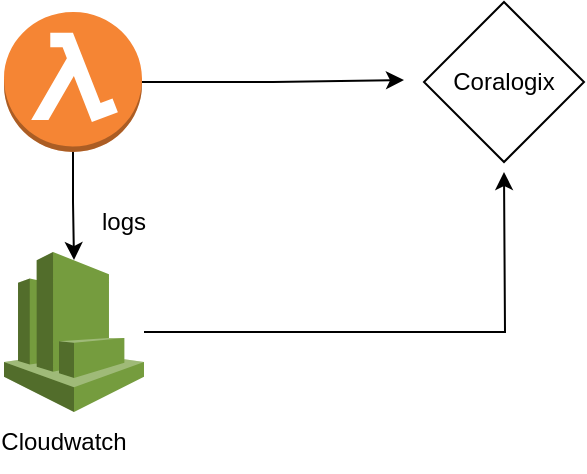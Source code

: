 <mxfile version="27.1.5" pages="2">
  <diagram name="Page-1" id="HZlaW5LuWjF_DTIY0Aqa">
    <mxGraphModel dx="1228" dy="601" grid="1" gridSize="10" guides="1" tooltips="1" connect="1" arrows="1" fold="1" page="1" pageScale="1" pageWidth="827" pageHeight="1169" math="0" shadow="0">
      <root>
        <mxCell id="0" />
        <mxCell id="1" parent="0" />
        <mxCell id="Wg8yybI0an-Qy0zRMAbL-1" value="" style="outlineConnect=0;dashed=0;verticalLabelPosition=bottom;verticalAlign=top;align=center;html=1;shape=mxgraph.aws3.lambda_function;fillColor=#F58534;gradientColor=none;" vertex="1" parent="1">
          <mxGeometry x="140" y="150" width="69" height="70" as="geometry" />
        </mxCell>
        <mxCell id="Wg8yybI0an-Qy0zRMAbL-3" style="edgeStyle=orthogonalEdgeStyle;rounded=0;orthogonalLoop=1;jettySize=auto;html=1;" edge="1" parent="1" source="Wg8yybI0an-Qy0zRMAbL-1">
          <mxGeometry relative="1" as="geometry">
            <mxPoint x="340" y="184" as="targetPoint" />
          </mxGeometry>
        </mxCell>
        <mxCell id="nxFqH9ligxxi5ejMHSMg-8" style="edgeStyle=orthogonalEdgeStyle;rounded=0;orthogonalLoop=1;jettySize=auto;html=1;" edge="1" parent="1" source="nxFqH9ligxxi5ejMHSMg-1">
          <mxGeometry relative="1" as="geometry">
            <mxPoint x="390" y="230" as="targetPoint" />
          </mxGeometry>
        </mxCell>
        <mxCell id="nxFqH9ligxxi5ejMHSMg-1" value="" style="outlineConnect=0;dashed=0;verticalLabelPosition=bottom;verticalAlign=top;align=center;html=1;shape=mxgraph.aws3.cloudwatch;fillColor=#759C3E;gradientColor=none;" vertex="1" parent="1">
          <mxGeometry x="140" y="270" width="70" height="80" as="geometry" />
        </mxCell>
        <mxCell id="nxFqH9ligxxi5ejMHSMg-2" style="edgeStyle=orthogonalEdgeStyle;rounded=0;orthogonalLoop=1;jettySize=auto;html=1;entryX=0.5;entryY=0.05;entryDx=0;entryDy=0;entryPerimeter=0;" edge="1" parent="1" source="Wg8yybI0an-Qy0zRMAbL-1" target="nxFqH9ligxxi5ejMHSMg-1">
          <mxGeometry relative="1" as="geometry" />
        </mxCell>
        <mxCell id="nxFqH9ligxxi5ejMHSMg-3" value="Cloudwatch" style="text;html=1;align=center;verticalAlign=middle;whiteSpace=wrap;rounded=0;" vertex="1" parent="1">
          <mxGeometry x="140" y="350" width="60" height="30" as="geometry" />
        </mxCell>
        <mxCell id="nxFqH9ligxxi5ejMHSMg-4" value="Coralogix" style="rhombus;whiteSpace=wrap;html=1;" vertex="1" parent="1">
          <mxGeometry x="350" y="145" width="80" height="80" as="geometry" />
        </mxCell>
        <mxCell id="nxFqH9ligxxi5ejMHSMg-5" value="logs" style="text;html=1;align=center;verticalAlign=middle;whiteSpace=wrap;rounded=0;" vertex="1" parent="1">
          <mxGeometry x="170" y="240" width="60" height="30" as="geometry" />
        </mxCell>
      </root>
    </mxGraphModel>
  </diagram>
  <diagram id="alE9MI_3AK4240xLNcxT" name="Page-2">
    <mxGraphModel grid="1" page="1" gridSize="10" guides="1" tooltips="1" connect="1" arrows="1" fold="1" pageScale="1" pageWidth="827" pageHeight="1169" math="0" shadow="0">
      <root>
        <mxCell id="0" />
        <mxCell id="1" parent="0" />
      </root>
    </mxGraphModel>
  </diagram>
</mxfile>
